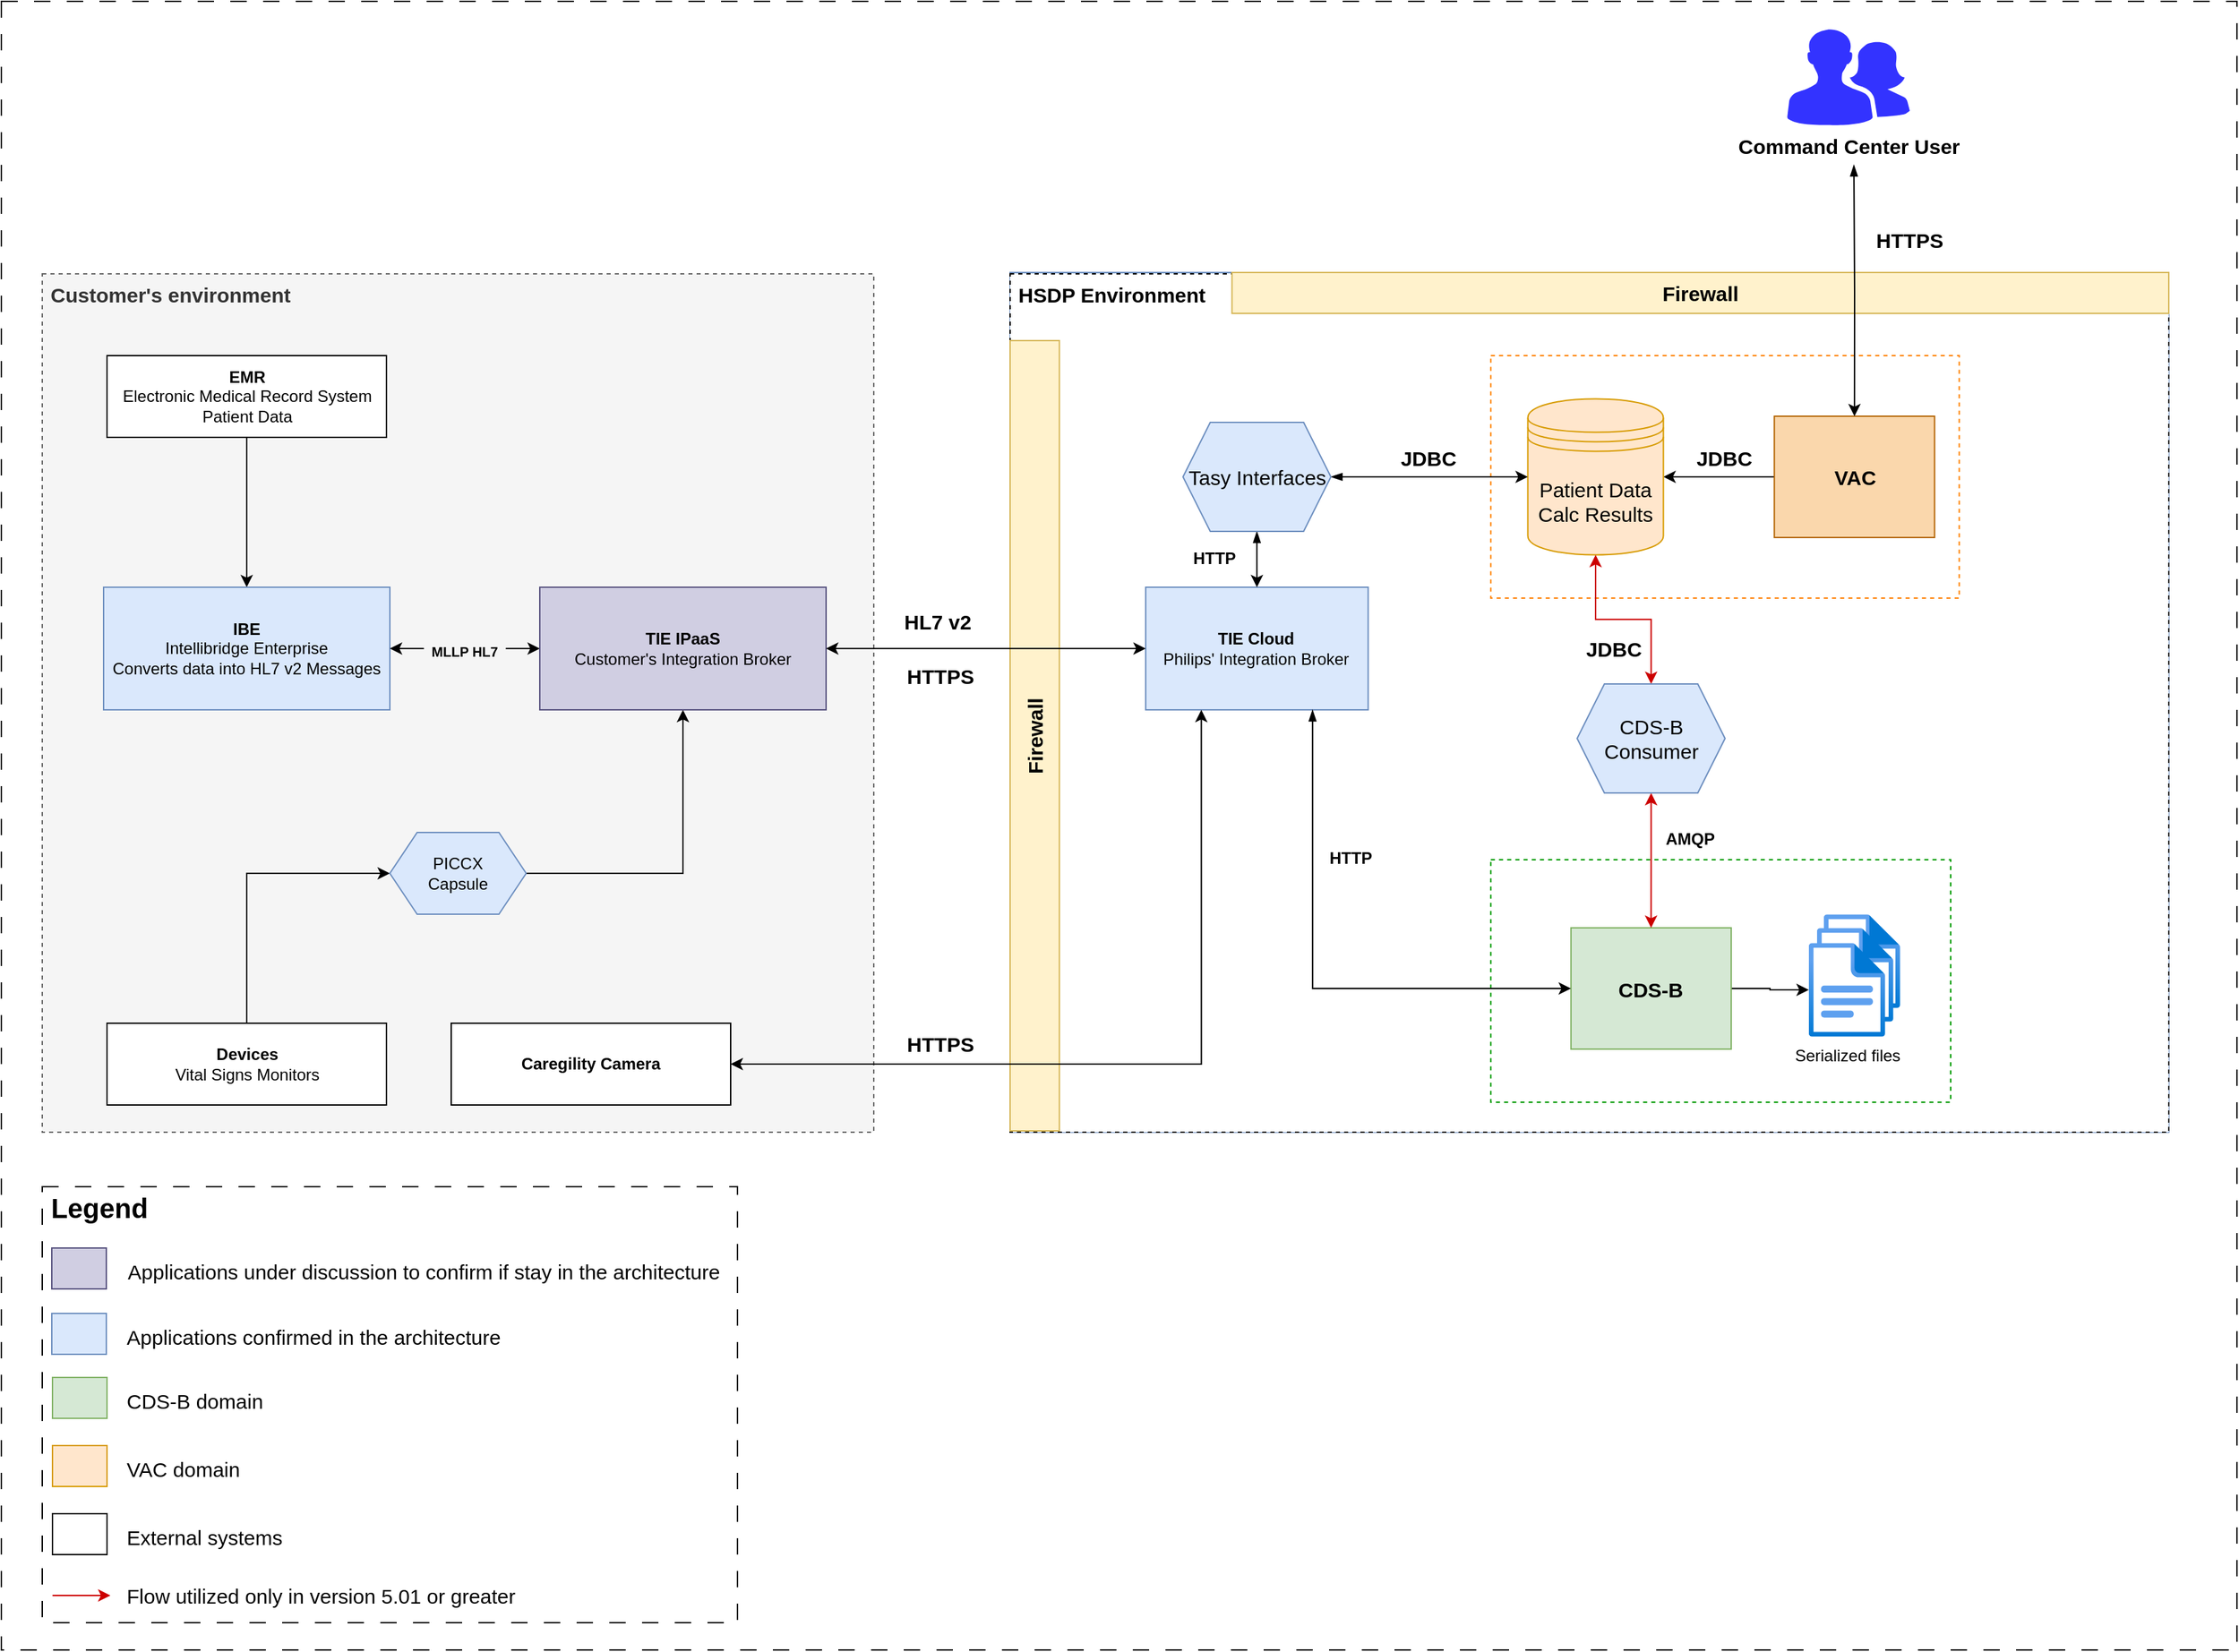 <mxfile version="20.8.23" type="github">
  <diagram name="Page-1" id="2rehOZDOLB7oGoRyjfem">
    <mxGraphModel dx="3378" dy="2373" grid="1" gridSize="10" guides="1" tooltips="1" connect="1" arrows="1" fold="1" page="1" pageScale="1" pageWidth="850" pageHeight="1100" math="0" shadow="0">
      <root>
        <mxCell id="0" />
        <mxCell id="1" parent="0" />
        <mxCell id="cWXUJNvMqhTuxY0X6Ky5-93" value="" style="rounded=0;whiteSpace=wrap;html=1;dashed=1;dashPattern=12 12;fontSize=15;" vertex="1" parent="1">
          <mxGeometry x="30" y="-130" width="1640" height="1210" as="geometry" />
        </mxCell>
        <mxCell id="cWXUJNvMqhTuxY0X6Ky5-92" value="" style="rounded=0;whiteSpace=wrap;html=1;fontSize=15;dashed=1;dashPattern=12 12;" vertex="1" parent="1">
          <mxGeometry x="60" y="740" width="510" height="320" as="geometry" />
        </mxCell>
        <mxCell id="k68854BvRvZbGaNbNRbs-1" value="&lt;font style=&quot;font-size: 15px;&quot;&gt;&lt;b&gt;&amp;nbsp;Customer&#39;s environment&lt;/b&gt;&lt;/font&gt;" style="rounded=0;whiteSpace=wrap;html=1;dashed=1;horizontal=1;verticalAlign=top;align=left;fillColor=#f5f5f5;strokeColor=#666666;fontColor=#333333;" parent="1" vertex="1">
          <mxGeometry x="60" y="70" width="610" height="630" as="geometry" />
        </mxCell>
        <mxCell id="k68854BvRvZbGaNbNRbs-8" style="edgeStyle=orthogonalEdgeStyle;rounded=0;orthogonalLoop=1;jettySize=auto;html=1;entryX=0.5;entryY=0;entryDx=0;entryDy=0;fillColor=#f8cecc;strokeColor=#000000;" parent="1" source="k68854BvRvZbGaNbNRbs-2" target="k68854BvRvZbGaNbNRbs-6" edge="1">
          <mxGeometry relative="1" as="geometry" />
        </mxCell>
        <mxCell id="k68854BvRvZbGaNbNRbs-2" value="&lt;b&gt;EMR&lt;br&gt;&lt;/b&gt;Electronic Medical Record System&lt;br&gt;Patient Data" style="rounded=0;whiteSpace=wrap;html=1;" parent="1" vertex="1">
          <mxGeometry x="107.5" y="130" width="205" height="60" as="geometry" />
        </mxCell>
        <mxCell id="k68854BvRvZbGaNbNRbs-5" style="edgeStyle=orthogonalEdgeStyle;rounded=0;orthogonalLoop=1;jettySize=auto;html=1;entryX=0;entryY=0.5;entryDx=0;entryDy=0;fillColor=#f8cecc;strokeColor=#000000;" parent="1" source="k68854BvRvZbGaNbNRbs-3" target="k68854BvRvZbGaNbNRbs-4" edge="1">
          <mxGeometry relative="1" as="geometry">
            <Array as="points">
              <mxPoint x="210" y="510" />
            </Array>
          </mxGeometry>
        </mxCell>
        <mxCell id="k68854BvRvZbGaNbNRbs-3" value="&lt;b&gt;Devices&lt;br&gt;&lt;/b&gt;Vital Signs Monitors" style="rounded=0;whiteSpace=wrap;html=1;" parent="1" vertex="1">
          <mxGeometry x="107.5" y="620" width="205" height="60" as="geometry" />
        </mxCell>
        <mxCell id="cWXUJNvMqhTuxY0X6Ky5-71" style="edgeStyle=orthogonalEdgeStyle;rounded=0;orthogonalLoop=1;jettySize=auto;html=1;entryX=0.5;entryY=1;entryDx=0;entryDy=0;strokeColor=#000000;startArrow=none;startFill=0;endArrow=classic;endFill=1;" edge="1" parent="1" source="k68854BvRvZbGaNbNRbs-4" target="k68854BvRvZbGaNbNRbs-9">
          <mxGeometry relative="1" as="geometry" />
        </mxCell>
        <mxCell id="k68854BvRvZbGaNbNRbs-4" value="PICCX&lt;br&gt;Capsule" style="shape=hexagon;perimeter=hexagonPerimeter2;whiteSpace=wrap;html=1;fixedSize=1;fillColor=#dae8fc;strokeColor=#6c8ebf;" parent="1" vertex="1">
          <mxGeometry x="315" y="480" width="100" height="60" as="geometry" />
        </mxCell>
        <mxCell id="k68854BvRvZbGaNbNRbs-10" style="edgeStyle=orthogonalEdgeStyle;rounded=0;orthogonalLoop=1;jettySize=auto;html=1;entryX=0;entryY=0.5;entryDx=0;entryDy=0;fontSize=15;startArrow=none;" parent="1" source="k68854BvRvZbGaNbNRbs-11" target="k68854BvRvZbGaNbNRbs-9" edge="1">
          <mxGeometry relative="1" as="geometry" />
        </mxCell>
        <mxCell id="k68854BvRvZbGaNbNRbs-6" value="&lt;b&gt;IBE&lt;/b&gt;&lt;br&gt;Intellibridge Enterprise&lt;br&gt;Converts data into HL7 v2 Messages" style="rounded=0;whiteSpace=wrap;html=1;fillColor=#dae8fc;strokeColor=#6c8ebf;" parent="1" vertex="1">
          <mxGeometry x="105" y="300" width="210" height="90" as="geometry" />
        </mxCell>
        <mxCell id="k68854BvRvZbGaNbNRbs-9" value="&lt;b&gt;TIE IPaaS&lt;/b&gt;&lt;br&gt;Customer&#39;s Integration Broker" style="rounded=0;whiteSpace=wrap;html=1;fillColor=#d0cee2;strokeColor=#56517e;" parent="1" vertex="1">
          <mxGeometry x="425" y="300" width="210" height="90" as="geometry" />
        </mxCell>
        <mxCell id="k68854BvRvZbGaNbNRbs-12" value="" style="edgeStyle=orthogonalEdgeStyle;rounded=0;orthogonalLoop=1;jettySize=auto;html=1;entryX=0;entryY=0.5;entryDx=0;entryDy=0;fontSize=15;endArrow=none;startArrow=classic;startFill=1;" parent="1" source="k68854BvRvZbGaNbNRbs-6" target="k68854BvRvZbGaNbNRbs-11" edge="1">
          <mxGeometry relative="1" as="geometry">
            <mxPoint x="315" y="345" as="sourcePoint" />
            <mxPoint x="425" y="345" as="targetPoint" />
          </mxGeometry>
        </mxCell>
        <mxCell id="k68854BvRvZbGaNbNRbs-11" value="&lt;font style=&quot;font-size: 10px;&quot;&gt;&lt;b&gt;MLLP HL7&lt;/b&gt;&lt;/font&gt;" style="text;html=1;strokeColor=none;fillColor=none;align=center;verticalAlign=middle;whiteSpace=wrap;rounded=0;fontSize=15;" parent="1" vertex="1">
          <mxGeometry x="340" y="330" width="60" height="30" as="geometry" />
        </mxCell>
        <mxCell id="k68854BvRvZbGaNbNRbs-17" value="" style="group;fillColor=#dae8fc;strokeColor=#6c8ebf;" parent="1" vertex="1" connectable="0">
          <mxGeometry x="770" y="69" width="850" height="631" as="geometry" />
        </mxCell>
        <mxCell id="k68854BvRvZbGaNbNRbs-13" value="&lt;b&gt;&lt;font style=&quot;font-size: 15px;&quot;&gt;&amp;nbsp;HSDP Environment&lt;/font&gt;&lt;/b&gt;" style="rounded=0;whiteSpace=wrap;html=1;dashed=1;horizontal=1;verticalAlign=top;align=left;" parent="k68854BvRvZbGaNbNRbs-17" vertex="1">
          <mxGeometry y="1" width="850" height="630" as="geometry" />
        </mxCell>
        <mxCell id="k68854BvRvZbGaNbNRbs-15" value="&lt;font style=&quot;font-size: 15px;&quot;&gt;&lt;b&gt;Firewall&lt;/b&gt;&lt;/font&gt;" style="rounded=0;whiteSpace=wrap;html=1;fontSize=10;horizontal=0;fillColor=#fff2cc;strokeColor=#d6b656;" parent="k68854BvRvZbGaNbNRbs-17" vertex="1">
          <mxGeometry y="50" width="36.17" height="580" as="geometry" />
        </mxCell>
        <mxCell id="k68854BvRvZbGaNbNRbs-16" value="&lt;font style=&quot;font-size: 15px;&quot;&gt;&lt;b&gt;Firewall&lt;/b&gt;&lt;/font&gt;" style="rounded=0;whiteSpace=wrap;html=1;fontSize=10;horizontal=1;fillColor=#fff2cc;strokeColor=#d6b656;" parent="k68854BvRvZbGaNbNRbs-17" vertex="1">
          <mxGeometry x="162.766" width="687.234" height="30" as="geometry" />
        </mxCell>
        <mxCell id="k68854BvRvZbGaNbNRbs-14" value="&lt;b&gt;TIE Cloud&lt;/b&gt;&lt;br&gt;Philips&#39; Integration Broker" style="rounded=0;whiteSpace=wrap;html=1;fillColor=#dae8fc;strokeColor=#6c8ebf;" parent="k68854BvRvZbGaNbNRbs-17" vertex="1">
          <mxGeometry x="99.468" y="231" width="163.209" height="90" as="geometry" />
        </mxCell>
        <mxCell id="k68854BvRvZbGaNbNRbs-28" value="" style="rounded=0;whiteSpace=wrap;html=1;fontSize=15;fontColor=#000000;dashed=1;strokeColor=#FF8000;" parent="k68854BvRvZbGaNbNRbs-17" vertex="1">
          <mxGeometry x="352.66" y="61" width="343.617" height="178" as="geometry" />
        </mxCell>
        <mxCell id="k68854BvRvZbGaNbNRbs-31" style="edgeStyle=orthogonalEdgeStyle;rounded=0;orthogonalLoop=1;jettySize=auto;html=1;entryX=1;entryY=0.5;entryDx=0;entryDy=0;fontSize=15;fontColor=#000000;" parent="k68854BvRvZbGaNbNRbs-17" source="k68854BvRvZbGaNbNRbs-29" target="k68854BvRvZbGaNbNRbs-30" edge="1">
          <mxGeometry relative="1" as="geometry" />
        </mxCell>
        <mxCell id="k68854BvRvZbGaNbNRbs-29" value="&lt;b&gt;VAC&lt;/b&gt;" style="rounded=0;whiteSpace=wrap;html=1;fontSize=15;fillColor=#fad7ac;strokeColor=#b46504;" parent="k68854BvRvZbGaNbNRbs-17" vertex="1">
          <mxGeometry x="560.638" y="105.5" width="117.553" height="89" as="geometry" />
        </mxCell>
        <mxCell id="k68854BvRvZbGaNbNRbs-30" value="Patient Data&lt;br&gt;Calc Results" style="shape=datastore;whiteSpace=wrap;html=1;fontSize=15;fillColor=#ffe6cc;strokeColor=#d79b00;" parent="k68854BvRvZbGaNbNRbs-17" vertex="1">
          <mxGeometry x="379.787" y="92.75" width="99.468" height="114.5" as="geometry" />
        </mxCell>
        <mxCell id="k68854BvRvZbGaNbNRbs-32" value="&lt;b&gt;JDBC&lt;/b&gt;" style="text;html=1;strokeColor=none;fillColor=none;align=center;verticalAlign=middle;whiteSpace=wrap;rounded=0;fontSize=15;fontColor=#000000;" parent="k68854BvRvZbGaNbNRbs-17" vertex="1">
          <mxGeometry x="497.34" y="121" width="54.255" height="30" as="geometry" />
        </mxCell>
        <mxCell id="k68854BvRvZbGaNbNRbs-33" value="" style="rounded=0;whiteSpace=wrap;html=1;fontSize=15;fontColor=#000000;dashed=1;strokeColor=#009900;" parent="k68854BvRvZbGaNbNRbs-17" vertex="1">
          <mxGeometry x="352.66" y="431" width="337.34" height="178" as="geometry" />
        </mxCell>
        <mxCell id="eL5gJCXLeCchbwgY8hE5-12" style="edgeStyle=orthogonalEdgeStyle;rounded=0;orthogonalLoop=1;jettySize=auto;html=1;exitX=1;exitY=0.5;exitDx=0;exitDy=0;" parent="k68854BvRvZbGaNbNRbs-17" source="k68854BvRvZbGaNbNRbs-34" target="eL5gJCXLeCchbwgY8hE5-9" edge="1">
          <mxGeometry relative="1" as="geometry" />
        </mxCell>
        <mxCell id="k68854BvRvZbGaNbNRbs-34" value="&lt;b&gt;CDS-B&lt;/b&gt;" style="rounded=0;whiteSpace=wrap;html=1;fontSize=15;fillColor=#d5e8d4;strokeColor=#82b366;" parent="k68854BvRvZbGaNbNRbs-17" vertex="1">
          <mxGeometry x="411.437" y="481" width="117.553" height="89" as="geometry" />
        </mxCell>
        <mxCell id="k68854BvRvZbGaNbNRbs-35" style="edgeStyle=orthogonalEdgeStyle;rounded=0;orthogonalLoop=1;jettySize=auto;html=1;entryX=0;entryY=0.5;entryDx=0;entryDy=0;fontSize=15;fontColor=#000000;startArrow=blockThin;startFill=1;exitX=0.75;exitY=1;exitDx=0;exitDy=0;" parent="k68854BvRvZbGaNbNRbs-17" source="k68854BvRvZbGaNbNRbs-14" target="k68854BvRvZbGaNbNRbs-34" edge="1">
          <mxGeometry relative="1" as="geometry">
            <Array as="points">
              <mxPoint x="222" y="526" />
            </Array>
            <mxPoint x="222.68" y="455.5" as="sourcePoint" />
          </mxGeometry>
        </mxCell>
        <mxCell id="k68854BvRvZbGaNbNRbs-37" style="edgeStyle=orthogonalEdgeStyle;rounded=0;orthogonalLoop=1;jettySize=auto;html=1;exitX=1;exitY=0.5;exitDx=0;exitDy=0;entryX=0;entryY=0.5;entryDx=0;entryDy=0;fontSize=15;fontColor=#000000;startArrow=blockThin;startFill=1;" parent="k68854BvRvZbGaNbNRbs-17" source="k68854BvRvZbGaNbNRbs-36" target="k68854BvRvZbGaNbNRbs-30" edge="1">
          <mxGeometry relative="1" as="geometry" />
        </mxCell>
        <mxCell id="k68854BvRvZbGaNbNRbs-38" style="edgeStyle=orthogonalEdgeStyle;rounded=0;orthogonalLoop=1;jettySize=auto;html=1;entryX=0.5;entryY=0;entryDx=0;entryDy=0;fontSize=15;fontColor=#000000;startArrow=blockThin;startFill=1;" parent="k68854BvRvZbGaNbNRbs-17" source="k68854BvRvZbGaNbNRbs-36" target="k68854BvRvZbGaNbNRbs-14" edge="1">
          <mxGeometry relative="1" as="geometry" />
        </mxCell>
        <mxCell id="k68854BvRvZbGaNbNRbs-36" value="Tasy Interfaces" style="shape=hexagon;perimeter=hexagonPerimeter2;whiteSpace=wrap;html=1;fixedSize=1;fontSize=15;fillColor=#dae8fc;strokeColor=#6c8ebf;" parent="k68854BvRvZbGaNbNRbs-17" vertex="1">
          <mxGeometry x="126.813" y="110" width="108.511" height="80" as="geometry" />
        </mxCell>
        <mxCell id="eL5gJCXLeCchbwgY8hE5-10" value="" style="group" parent="k68854BvRvZbGaNbNRbs-17" vertex="1" connectable="0">
          <mxGeometry x="585.91" y="471" width="67" height="90" as="geometry" />
        </mxCell>
        <mxCell id="eL5gJCXLeCchbwgY8hE5-6" value="" style="aspect=fixed;html=1;points=[];align=center;image;fontSize=12;image=img/lib/azure2/general/File.svg;fillColor=#3333FF;" parent="eL5gJCXLeCchbwgY8hE5-10" vertex="1">
          <mxGeometry x="11" width="56.0" height="69" as="geometry" />
        </mxCell>
        <mxCell id="eL5gJCXLeCchbwgY8hE5-7" value="" style="aspect=fixed;html=1;points=[];align=center;image;fontSize=12;image=img/lib/azure2/general/File.svg;fillColor=#3333FF;" parent="eL5gJCXLeCchbwgY8hE5-10" vertex="1">
          <mxGeometry x="6" y="10" width="56.0" height="69" as="geometry" />
        </mxCell>
        <mxCell id="eL5gJCXLeCchbwgY8hE5-9" value="Serialized files" style="aspect=fixed;html=1;points=[];align=center;image;fontSize=12;image=img/lib/azure2/general/File.svg;fillColor=#3333FF;" parent="eL5gJCXLeCchbwgY8hE5-10" vertex="1">
          <mxGeometry y="21" width="56.0" height="69" as="geometry" />
        </mxCell>
        <mxCell id="cWXUJNvMqhTuxY0X6Ky5-34" style="edgeStyle=orthogonalEdgeStyle;rounded=0;orthogonalLoop=1;jettySize=auto;html=1;entryX=0.5;entryY=1;entryDx=0;entryDy=0;startArrow=classic;startFill=1;fillColor=#f8cecc;strokeColor=#CC0000;" edge="1" parent="k68854BvRvZbGaNbNRbs-17" source="cWXUJNvMqhTuxY0X6Ky5-32" target="k68854BvRvZbGaNbNRbs-30">
          <mxGeometry relative="1" as="geometry" />
        </mxCell>
        <mxCell id="cWXUJNvMqhTuxY0X6Ky5-36" style="edgeStyle=orthogonalEdgeStyle;rounded=0;orthogonalLoop=1;jettySize=auto;html=1;entryX=0.5;entryY=0;entryDx=0;entryDy=0;startArrow=classic;startFill=1;strokeColor=#CC0000;" edge="1" parent="k68854BvRvZbGaNbNRbs-17" source="cWXUJNvMqhTuxY0X6Ky5-32" target="k68854BvRvZbGaNbNRbs-34">
          <mxGeometry relative="1" as="geometry" />
        </mxCell>
        <mxCell id="cWXUJNvMqhTuxY0X6Ky5-32" value="CDS-B Consumer" style="shape=hexagon;perimeter=hexagonPerimeter2;whiteSpace=wrap;html=1;fixedSize=1;fontSize=15;fillColor=#dae8fc;strokeColor=#6c8ebf;" vertex="1" parent="k68854BvRvZbGaNbNRbs-17">
          <mxGeometry x="415.963" y="302" width="108.511" height="80" as="geometry" />
        </mxCell>
        <mxCell id="cWXUJNvMqhTuxY0X6Ky5-37" value="&lt;b&gt;AMQP&lt;/b&gt;" style="text;html=1;strokeColor=none;fillColor=none;align=center;verticalAlign=middle;whiteSpace=wrap;rounded=0;" vertex="1" parent="k68854BvRvZbGaNbNRbs-17">
          <mxGeometry x="468.99" y="401" width="60" height="30" as="geometry" />
        </mxCell>
        <mxCell id="cWXUJNvMqhTuxY0X6Ky5-38" value="&lt;b&gt;HTTP&lt;/b&gt;" style="text;html=1;strokeColor=none;fillColor=none;align=center;verticalAlign=middle;whiteSpace=wrap;rounded=0;" vertex="1" parent="k68854BvRvZbGaNbNRbs-17">
          <mxGeometry x="220" y="414.5" width="60" height="30" as="geometry" />
        </mxCell>
        <mxCell id="cWXUJNvMqhTuxY0X6Ky5-39" value="&lt;b&gt;HTTP&lt;/b&gt;" style="text;html=1;strokeColor=none;fillColor=none;align=center;verticalAlign=middle;whiteSpace=wrap;rounded=0;" vertex="1" parent="k68854BvRvZbGaNbNRbs-17">
          <mxGeometry x="120" y="194.5" width="60" height="30" as="geometry" />
        </mxCell>
        <mxCell id="cWXUJNvMqhTuxY0X6Ky5-41" value="&lt;b&gt;JDBC&lt;/b&gt;" style="text;html=1;strokeColor=none;fillColor=none;align=center;verticalAlign=middle;whiteSpace=wrap;rounded=0;fontSize=15;fontColor=#000000;" vertex="1" parent="k68854BvRvZbGaNbNRbs-17">
          <mxGeometry x="280.0" y="121" width="54.255" height="30" as="geometry" />
        </mxCell>
        <mxCell id="cWXUJNvMqhTuxY0X6Ky5-70" value="&lt;b&gt;JDBC&lt;/b&gt;" style="text;html=1;strokeColor=none;fillColor=none;align=center;verticalAlign=middle;whiteSpace=wrap;rounded=0;fontSize=15;fontColor=#000000;" vertex="1" parent="k68854BvRvZbGaNbNRbs-17">
          <mxGeometry x="415.96" y="261" width="54.255" height="30" as="geometry" />
        </mxCell>
        <mxCell id="k68854BvRvZbGaNbNRbs-18" style="edgeStyle=orthogonalEdgeStyle;rounded=0;orthogonalLoop=1;jettySize=auto;html=1;entryX=0;entryY=0.5;entryDx=0;entryDy=0;fontSize=15;fontColor=#000000;startArrow=classic;startFill=1;" parent="1" source="k68854BvRvZbGaNbNRbs-9" target="k68854BvRvZbGaNbNRbs-14" edge="1">
          <mxGeometry relative="1" as="geometry" />
        </mxCell>
        <mxCell id="k68854BvRvZbGaNbNRbs-19" value="&lt;b&gt;HL7 v2&lt;/b&gt;" style="text;html=1;strokeColor=none;fillColor=none;align=center;verticalAlign=middle;whiteSpace=wrap;rounded=0;fontSize=15;fontColor=#000000;" parent="1" vertex="1">
          <mxGeometry x="687" y="310" width="60" height="30" as="geometry" />
        </mxCell>
        <mxCell id="k68854BvRvZbGaNbNRbs-22" value="&lt;b&gt;HTTPS&lt;/b&gt;" style="text;html=1;strokeColor=none;fillColor=none;align=center;verticalAlign=middle;whiteSpace=wrap;rounded=0;fontSize=15;fontColor=#000000;" parent="1" vertex="1">
          <mxGeometry x="689" y="350" width="60" height="30" as="geometry" />
        </mxCell>
        <mxCell id="k68854BvRvZbGaNbNRbs-40" style="edgeStyle=orthogonalEdgeStyle;rounded=0;orthogonalLoop=1;jettySize=auto;html=1;entryX=0.5;entryY=0;entryDx=0;entryDy=0;fontSize=15;fontColor=#000000;startArrow=blockThin;startFill=1;" parent="1" target="k68854BvRvZbGaNbNRbs-29" edge="1">
          <mxGeometry relative="1" as="geometry">
            <mxPoint x="1389" y="-10" as="sourcePoint" />
          </mxGeometry>
        </mxCell>
        <mxCell id="k68854BvRvZbGaNbNRbs-39" value="&lt;b&gt;Command Center User&lt;/b&gt;" style="verticalLabelPosition=bottom;sketch=0;html=1;fillColor=#3333FF;strokeColor=none;verticalAlign=top;pointerEvents=1;align=center;shape=mxgraph.cisco_safe.people_places_things_icons.icon2;fontSize=15;fontColor=#000000;" parent="1" vertex="1">
          <mxGeometry x="1340" y="-110" width="90" height="71" as="geometry" />
        </mxCell>
        <mxCell id="k68854BvRvZbGaNbNRbs-41" value="&lt;b&gt;HTTPS&lt;/b&gt;" style="text;html=1;strokeColor=none;fillColor=none;align=center;verticalAlign=middle;whiteSpace=wrap;rounded=0;fontSize=15;fontColor=#000000;" parent="1" vertex="1">
          <mxGeometry x="1400" y="30" width="60" height="30" as="geometry" />
        </mxCell>
        <mxCell id="cWXUJNvMqhTuxY0X6Ky5-2" style="edgeStyle=orthogonalEdgeStyle;rounded=0;orthogonalLoop=1;jettySize=auto;html=1;entryX=0.25;entryY=1;entryDx=0;entryDy=0;startArrow=classic;startFill=1;" edge="1" parent="1" source="cWXUJNvMqhTuxY0X6Ky5-1" target="k68854BvRvZbGaNbNRbs-14">
          <mxGeometry relative="1" as="geometry" />
        </mxCell>
        <mxCell id="cWXUJNvMqhTuxY0X6Ky5-1" value="&lt;b&gt;Caregility Camera&lt;/b&gt;" style="rounded=0;whiteSpace=wrap;html=1;" vertex="1" parent="1">
          <mxGeometry x="360" y="620" width="205" height="60" as="geometry" />
        </mxCell>
        <mxCell id="cWXUJNvMqhTuxY0X6Ky5-4" value="&lt;b&gt;HTTPS&lt;/b&gt;" style="text;html=1;strokeColor=none;fillColor=none;align=center;verticalAlign=middle;whiteSpace=wrap;rounded=0;fontSize=15;fontColor=#000000;" vertex="1" parent="1">
          <mxGeometry x="689" y="620" width="60" height="30" as="geometry" />
        </mxCell>
        <mxCell id="cWXUJNvMqhTuxY0X6Ky5-75" value="&lt;font style=&quot;font-size: 20px;&quot;&gt;&lt;b&gt;Legend&lt;/b&gt;&lt;/font&gt;" style="text;html=1;strokeColor=none;fillColor=none;align=center;verticalAlign=middle;whiteSpace=wrap;rounded=0;" vertex="1" parent="1">
          <mxGeometry x="72" y="740" width="60" height="30" as="geometry" />
        </mxCell>
        <mxCell id="cWXUJNvMqhTuxY0X6Ky5-76" value="" style="rounded=0;whiteSpace=wrap;html=1;fillColor=#d0cee2;strokeColor=#56517e;" vertex="1" parent="1">
          <mxGeometry x="67" y="785" width="40" height="30" as="geometry" />
        </mxCell>
        <mxCell id="cWXUJNvMqhTuxY0X6Ky5-77" value="&lt;font style=&quot;font-size: 15px;&quot;&gt;Applications under discussion to confirm if stay in the architecture&lt;/font&gt;" style="text;html=1;strokeColor=none;fillColor=none;align=center;verticalAlign=middle;whiteSpace=wrap;rounded=0;fontSize=20;" vertex="1" parent="1">
          <mxGeometry x="120" y="785" width="440" height="30" as="geometry" />
        </mxCell>
        <mxCell id="cWXUJNvMqhTuxY0X6Ky5-80" value="" style="rounded=0;whiteSpace=wrap;html=1;fillColor=#dae8fc;strokeColor=#6c8ebf;" vertex="1" parent="1">
          <mxGeometry x="67" y="833" width="40" height="30" as="geometry" />
        </mxCell>
        <mxCell id="cWXUJNvMqhTuxY0X6Ky5-81" value="&lt;font style=&quot;font-size: 15px;&quot;&gt;Applications confirmed in the architecture&lt;/font&gt;" style="text;html=1;strokeColor=none;fillColor=none;align=left;verticalAlign=middle;whiteSpace=wrap;rounded=0;fontSize=20;" vertex="1" parent="1">
          <mxGeometry x="120" y="833" width="418" height="30" as="geometry" />
        </mxCell>
        <mxCell id="cWXUJNvMqhTuxY0X6Ky5-83" value="" style="rounded=0;whiteSpace=wrap;html=1;fillColor=#d5e8d4;strokeColor=#82b366;" vertex="1" parent="1">
          <mxGeometry x="67.5" y="880" width="40" height="30" as="geometry" />
        </mxCell>
        <mxCell id="cWXUJNvMqhTuxY0X6Ky5-84" value="&lt;font style=&quot;font-size: 15px;&quot;&gt;CDS-B domain&lt;/font&gt;" style="text;html=1;strokeColor=none;fillColor=none;align=left;verticalAlign=middle;whiteSpace=wrap;rounded=0;fontSize=20;" vertex="1" parent="1">
          <mxGeometry x="120" y="880" width="418" height="30" as="geometry" />
        </mxCell>
        <mxCell id="cWXUJNvMqhTuxY0X6Ky5-85" value="" style="rounded=0;whiteSpace=wrap;html=1;fillColor=#ffe6cc;strokeColor=#d79b00;" vertex="1" parent="1">
          <mxGeometry x="67.5" y="930" width="40" height="30" as="geometry" />
        </mxCell>
        <mxCell id="cWXUJNvMqhTuxY0X6Ky5-86" value="&lt;font style=&quot;font-size: 15px;&quot;&gt;VAC domain&lt;/font&gt;" style="text;html=1;strokeColor=none;fillColor=none;align=left;verticalAlign=middle;whiteSpace=wrap;rounded=0;fontSize=20;" vertex="1" parent="1">
          <mxGeometry x="120" y="930" width="418" height="30" as="geometry" />
        </mxCell>
        <mxCell id="cWXUJNvMqhTuxY0X6Ky5-88" value="" style="rounded=0;whiteSpace=wrap;html=1;" vertex="1" parent="1">
          <mxGeometry x="67.5" y="980" width="40" height="30" as="geometry" />
        </mxCell>
        <mxCell id="cWXUJNvMqhTuxY0X6Ky5-89" value="&lt;font style=&quot;font-size: 15px;&quot;&gt;External systems&lt;/font&gt;" style="text;html=1;strokeColor=none;fillColor=none;align=left;verticalAlign=middle;whiteSpace=wrap;rounded=0;fontSize=20;" vertex="1" parent="1">
          <mxGeometry x="120" y="980" width="418" height="30" as="geometry" />
        </mxCell>
        <mxCell id="cWXUJNvMqhTuxY0X6Ky5-90" value="" style="endArrow=classic;html=1;rounded=0;strokeColor=#CC0000;fontSize=15;" edge="1" parent="1">
          <mxGeometry width="50" height="50" relative="1" as="geometry">
            <mxPoint x="67.5" y="1040" as="sourcePoint" />
            <mxPoint x="110" y="1040" as="targetPoint" />
            <Array as="points">
              <mxPoint x="67.5" y="1040" />
            </Array>
          </mxGeometry>
        </mxCell>
        <mxCell id="cWXUJNvMqhTuxY0X6Ky5-91" value="&lt;font style=&quot;font-size: 15px;&quot;&gt;Flow utilized only in version 5.01 or greater&lt;/font&gt;" style="text;html=1;strokeColor=none;fillColor=none;align=left;verticalAlign=middle;whiteSpace=wrap;rounded=0;fontSize=20;" vertex="1" parent="1">
          <mxGeometry x="120" y="1023" width="418" height="30" as="geometry" />
        </mxCell>
      </root>
    </mxGraphModel>
  </diagram>
</mxfile>
